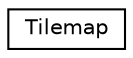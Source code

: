 digraph "Graphical Class Hierarchy"
{
 // LATEX_PDF_SIZE
  edge [fontname="Helvetica",fontsize="10",labelfontname="Helvetica",labelfontsize="10"];
  node [fontname="Helvetica",fontsize="10",shape=record];
  rankdir="LR";
  Node0 [label="Tilemap",height=0.2,width=0.4,color="black", fillcolor="white", style="filled",URL="$class_tilemap.html",tooltip=" "];
}
